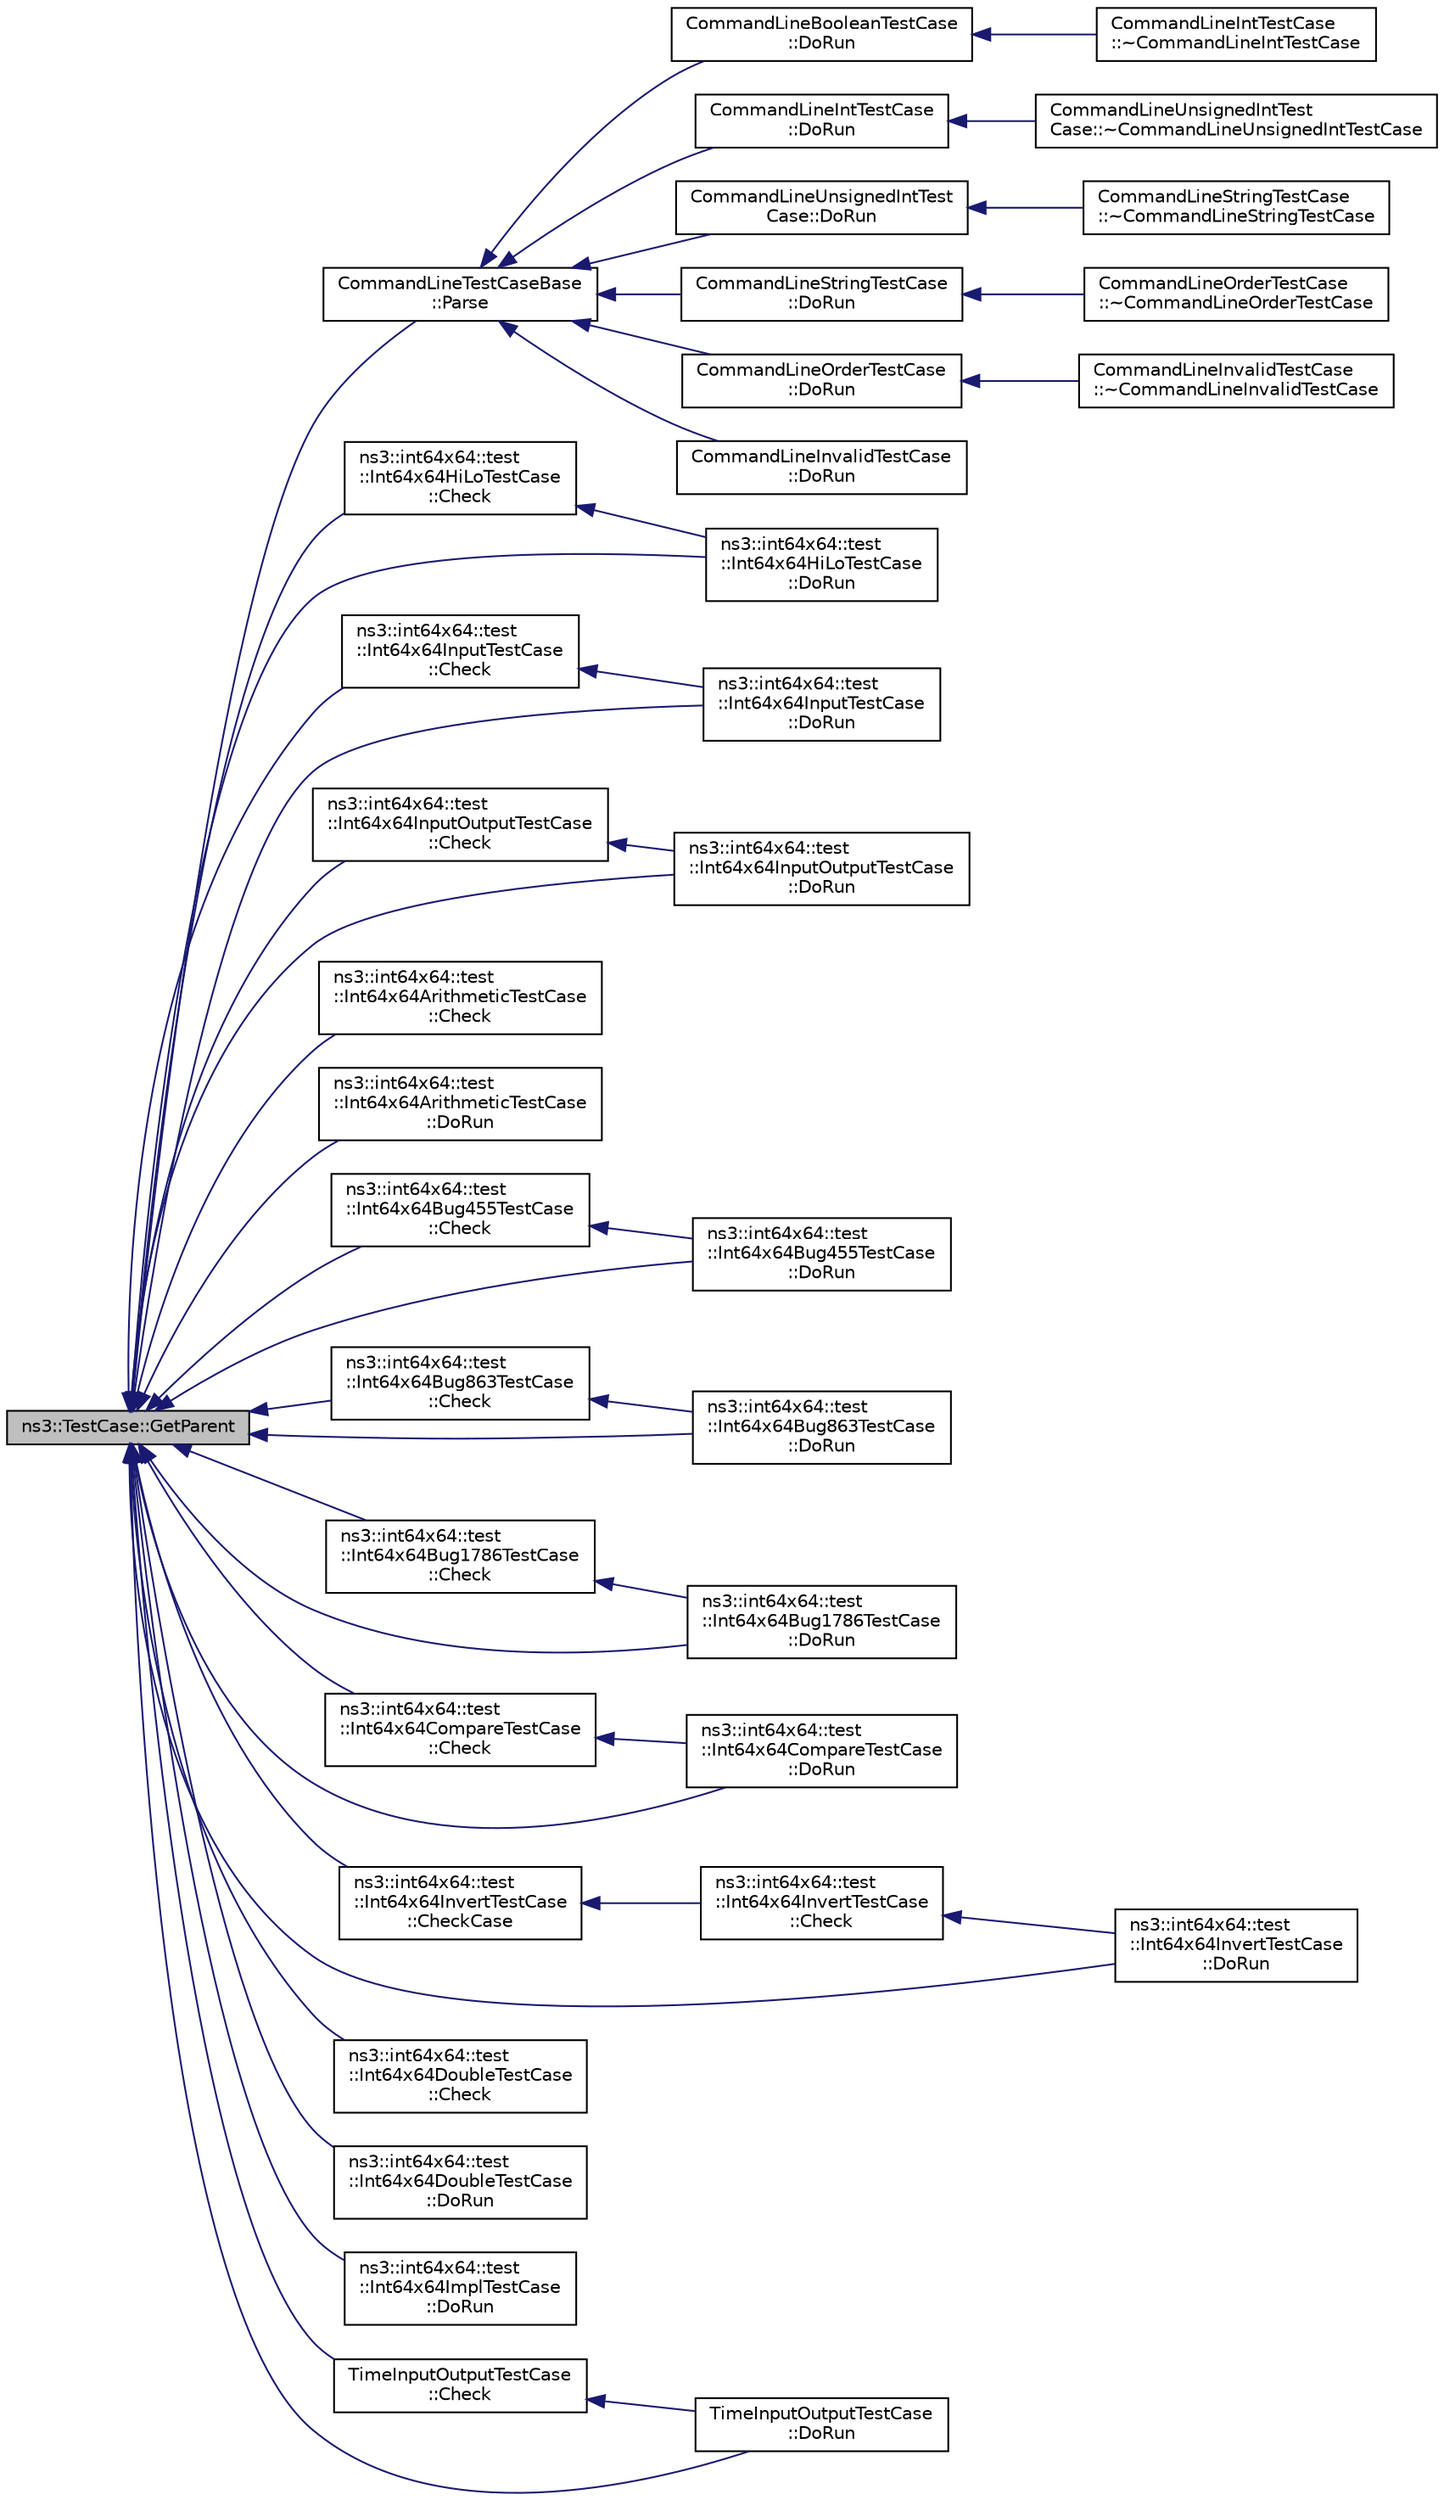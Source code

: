 digraph "ns3::TestCase::GetParent"
{
  edge [fontname="Helvetica",fontsize="10",labelfontname="Helvetica",labelfontsize="10"];
  node [fontname="Helvetica",fontsize="10",shape=record];
  rankdir="LR";
  Node1 [label="ns3::TestCase::GetParent",height=0.2,width=0.4,color="black", fillcolor="grey75", style="filled", fontcolor="black"];
  Node1 -> Node2 [dir="back",color="midnightblue",fontsize="10",style="solid"];
  Node2 [label="CommandLineTestCaseBase\l::Parse",height=0.2,width=0.4,color="black", fillcolor="white", style="filled",URL="$d6/db6/classCommandLineTestCaseBase.html#aa8bbc2d366637977fd21170282baaa0c"];
  Node2 -> Node3 [dir="back",color="midnightblue",fontsize="10",style="solid"];
  Node3 [label="CommandLineBooleanTestCase\l::DoRun",height=0.2,width=0.4,color="black", fillcolor="white", style="filled",URL="$de/de5/classCommandLineBooleanTestCase.html#a363366e3ebe9d0e64d13911508866f29"];
  Node3 -> Node4 [dir="back",color="midnightblue",fontsize="10",style="solid"];
  Node4 [label="CommandLineIntTestCase\l::~CommandLineIntTestCase",height=0.2,width=0.4,color="black", fillcolor="white", style="filled",URL="$d5/d6e/classCommandLineIntTestCase.html#af3b9432917268a29407f2c55e4794d87"];
  Node2 -> Node5 [dir="back",color="midnightblue",fontsize="10",style="solid"];
  Node5 [label="CommandLineIntTestCase\l::DoRun",height=0.2,width=0.4,color="black", fillcolor="white", style="filled",URL="$d5/d6e/classCommandLineIntTestCase.html#af3df43f16f961e471a638094a2465c8c"];
  Node5 -> Node6 [dir="back",color="midnightblue",fontsize="10",style="solid"];
  Node6 [label="CommandLineUnsignedIntTest\lCase::~CommandLineUnsignedIntTestCase",height=0.2,width=0.4,color="black", fillcolor="white", style="filled",URL="$d6/d14/classCommandLineUnsignedIntTestCase.html#a7b023893e0e9b609fecc0a0401839679"];
  Node2 -> Node7 [dir="back",color="midnightblue",fontsize="10",style="solid"];
  Node7 [label="CommandLineUnsignedIntTest\lCase::DoRun",height=0.2,width=0.4,color="black", fillcolor="white", style="filled",URL="$d6/d14/classCommandLineUnsignedIntTestCase.html#aa8db209759d5df79d6955b2e68006865"];
  Node7 -> Node8 [dir="back",color="midnightblue",fontsize="10",style="solid"];
  Node8 [label="CommandLineStringTestCase\l::~CommandLineStringTestCase",height=0.2,width=0.4,color="black", fillcolor="white", style="filled",URL="$dd/db4/classCommandLineStringTestCase.html#a7f5dfd9dba2c44c9190d559b4300cf0d"];
  Node2 -> Node9 [dir="back",color="midnightblue",fontsize="10",style="solid"];
  Node9 [label="CommandLineStringTestCase\l::DoRun",height=0.2,width=0.4,color="black", fillcolor="white", style="filled",URL="$dd/db4/classCommandLineStringTestCase.html#a1e1884d2d92e33425b28c503f4a495a8"];
  Node9 -> Node10 [dir="back",color="midnightblue",fontsize="10",style="solid"];
  Node10 [label="CommandLineOrderTestCase\l::~CommandLineOrderTestCase",height=0.2,width=0.4,color="black", fillcolor="white", style="filled",URL="$d3/dba/classCommandLineOrderTestCase.html#a321043a02516ae468fbc61bc138840ec"];
  Node2 -> Node11 [dir="back",color="midnightblue",fontsize="10",style="solid"];
  Node11 [label="CommandLineOrderTestCase\l::DoRun",height=0.2,width=0.4,color="black", fillcolor="white", style="filled",URL="$d3/dba/classCommandLineOrderTestCase.html#a4a367b89b87425d6c459c01730987523"];
  Node11 -> Node12 [dir="back",color="midnightblue",fontsize="10",style="solid"];
  Node12 [label="CommandLineInvalidTestCase\l::~CommandLineInvalidTestCase",height=0.2,width=0.4,color="black", fillcolor="white", style="filled",URL="$d6/d76/classCommandLineInvalidTestCase.html#a221fb678144e817ee4032d1167a90df8"];
  Node2 -> Node13 [dir="back",color="midnightblue",fontsize="10",style="solid"];
  Node13 [label="CommandLineInvalidTestCase\l::DoRun",height=0.2,width=0.4,color="black", fillcolor="white", style="filled",URL="$d6/d76/classCommandLineInvalidTestCase.html#aef2670fed09593732b8169290ac05897"];
  Node1 -> Node14 [dir="back",color="midnightblue",fontsize="10",style="solid"];
  Node14 [label="ns3::int64x64::test\l::Int64x64HiLoTestCase\l::Check",height=0.2,width=0.4,color="black", fillcolor="white", style="filled",URL="$d2/d26/classns3_1_1int64x64_1_1test_1_1Int64x64HiLoTestCase.html#a9490df4c4737e15e7c7dac4dcadbeec9"];
  Node14 -> Node15 [dir="back",color="midnightblue",fontsize="10",style="solid"];
  Node15 [label="ns3::int64x64::test\l::Int64x64HiLoTestCase\l::DoRun",height=0.2,width=0.4,color="black", fillcolor="white", style="filled",URL="$d2/d26/classns3_1_1int64x64_1_1test_1_1Int64x64HiLoTestCase.html#a39b6f96a84d930273d8b491a167ce103",tooltip="Implementation to actually run this TestCase. "];
  Node1 -> Node15 [dir="back",color="midnightblue",fontsize="10",style="solid"];
  Node1 -> Node16 [dir="back",color="midnightblue",fontsize="10",style="solid"];
  Node16 [label="ns3::int64x64::test\l::Int64x64InputTestCase\l::Check",height=0.2,width=0.4,color="black", fillcolor="white", style="filled",URL="$d4/d4e/classns3_1_1int64x64_1_1test_1_1Int64x64InputTestCase.html#ae31646824694557747bd32f1a0e9b818"];
  Node16 -> Node17 [dir="back",color="midnightblue",fontsize="10",style="solid"];
  Node17 [label="ns3::int64x64::test\l::Int64x64InputTestCase\l::DoRun",height=0.2,width=0.4,color="black", fillcolor="white", style="filled",URL="$d4/d4e/classns3_1_1int64x64_1_1test_1_1Int64x64InputTestCase.html#a8f787a9fb69c16f27547e00521fd541c",tooltip="Implementation to actually run this TestCase. "];
  Node1 -> Node17 [dir="back",color="midnightblue",fontsize="10",style="solid"];
  Node1 -> Node18 [dir="back",color="midnightblue",fontsize="10",style="solid"];
  Node18 [label="ns3::int64x64::test\l::Int64x64InputOutputTestCase\l::Check",height=0.2,width=0.4,color="black", fillcolor="white", style="filled",URL="$dd/d57/classns3_1_1int64x64_1_1test_1_1Int64x64InputOutputTestCase.html#a6f7e206318aaae2804084d97e2c1676a"];
  Node18 -> Node19 [dir="back",color="midnightblue",fontsize="10",style="solid"];
  Node19 [label="ns3::int64x64::test\l::Int64x64InputOutputTestCase\l::DoRun",height=0.2,width=0.4,color="black", fillcolor="white", style="filled",URL="$dd/d57/classns3_1_1int64x64_1_1test_1_1Int64x64InputOutputTestCase.html#a8b8c0fdc37141bd0bd56b4de97baecb9",tooltip="Implementation to actually run this TestCase. "];
  Node1 -> Node19 [dir="back",color="midnightblue",fontsize="10",style="solid"];
  Node1 -> Node20 [dir="back",color="midnightblue",fontsize="10",style="solid"];
  Node20 [label="ns3::int64x64::test\l::Int64x64ArithmeticTestCase\l::Check",height=0.2,width=0.4,color="black", fillcolor="white", style="filled",URL="$d9/dea/classns3_1_1int64x64_1_1test_1_1Int64x64ArithmeticTestCase.html#ac8ded5c10f35f51bf9e6a33ed9f34200"];
  Node1 -> Node21 [dir="back",color="midnightblue",fontsize="10",style="solid"];
  Node21 [label="ns3::int64x64::test\l::Int64x64ArithmeticTestCase\l::DoRun",height=0.2,width=0.4,color="black", fillcolor="white", style="filled",URL="$d9/dea/classns3_1_1int64x64_1_1test_1_1Int64x64ArithmeticTestCase.html#accf4174c2c478a41ad69700d3cc95de4",tooltip="Implementation to actually run this TestCase. "];
  Node1 -> Node22 [dir="back",color="midnightblue",fontsize="10",style="solid"];
  Node22 [label="ns3::int64x64::test\l::Int64x64Bug455TestCase\l::Check",height=0.2,width=0.4,color="black", fillcolor="white", style="filled",URL="$de/df3/classns3_1_1int64x64_1_1test_1_1Int64x64Bug455TestCase.html#a2f804771e031d459c8bd61645b347b13"];
  Node22 -> Node23 [dir="back",color="midnightblue",fontsize="10",style="solid"];
  Node23 [label="ns3::int64x64::test\l::Int64x64Bug455TestCase\l::DoRun",height=0.2,width=0.4,color="black", fillcolor="white", style="filled",URL="$de/df3/classns3_1_1int64x64_1_1test_1_1Int64x64Bug455TestCase.html#ad58c334e30b45c767a0f3fa44433335c",tooltip="Implementation to actually run this TestCase. "];
  Node1 -> Node23 [dir="back",color="midnightblue",fontsize="10",style="solid"];
  Node1 -> Node24 [dir="back",color="midnightblue",fontsize="10",style="solid"];
  Node24 [label="ns3::int64x64::test\l::Int64x64Bug863TestCase\l::Check",height=0.2,width=0.4,color="black", fillcolor="white", style="filled",URL="$d3/da4/classns3_1_1int64x64_1_1test_1_1Int64x64Bug863TestCase.html#a46ed5833f706bb28868ccae327b9ea32"];
  Node24 -> Node25 [dir="back",color="midnightblue",fontsize="10",style="solid"];
  Node25 [label="ns3::int64x64::test\l::Int64x64Bug863TestCase\l::DoRun",height=0.2,width=0.4,color="black", fillcolor="white", style="filled",URL="$d3/da4/classns3_1_1int64x64_1_1test_1_1Int64x64Bug863TestCase.html#a73cd9a88bacf4d168f7f0758ce93bbd8",tooltip="Implementation to actually run this TestCase. "];
  Node1 -> Node25 [dir="back",color="midnightblue",fontsize="10",style="solid"];
  Node1 -> Node26 [dir="back",color="midnightblue",fontsize="10",style="solid"];
  Node26 [label="ns3::int64x64::test\l::Int64x64Bug1786TestCase\l::Check",height=0.2,width=0.4,color="black", fillcolor="white", style="filled",URL="$d0/d35/classns3_1_1int64x64_1_1test_1_1Int64x64Bug1786TestCase.html#aa4b4b833335ea1266a4f7f5f0e314b5b"];
  Node26 -> Node27 [dir="back",color="midnightblue",fontsize="10",style="solid"];
  Node27 [label="ns3::int64x64::test\l::Int64x64Bug1786TestCase\l::DoRun",height=0.2,width=0.4,color="black", fillcolor="white", style="filled",URL="$d0/d35/classns3_1_1int64x64_1_1test_1_1Int64x64Bug1786TestCase.html#ad809fe2f4356ebcb13f7205dfd2200b7",tooltip="Implementation to actually run this TestCase. "];
  Node1 -> Node27 [dir="back",color="midnightblue",fontsize="10",style="solid"];
  Node1 -> Node28 [dir="back",color="midnightblue",fontsize="10",style="solid"];
  Node28 [label="ns3::int64x64::test\l::Int64x64CompareTestCase\l::Check",height=0.2,width=0.4,color="black", fillcolor="white", style="filled",URL="$d4/df3/classns3_1_1int64x64_1_1test_1_1Int64x64CompareTestCase.html#adde7573d4b2bbb64e0cc93c09ca24840"];
  Node28 -> Node29 [dir="back",color="midnightblue",fontsize="10",style="solid"];
  Node29 [label="ns3::int64x64::test\l::Int64x64CompareTestCase\l::DoRun",height=0.2,width=0.4,color="black", fillcolor="white", style="filled",URL="$d4/df3/classns3_1_1int64x64_1_1test_1_1Int64x64CompareTestCase.html#ae647f046eb96ce2cf99b235b0620b676",tooltip="Implementation to actually run this TestCase. "];
  Node1 -> Node29 [dir="back",color="midnightblue",fontsize="10",style="solid"];
  Node1 -> Node30 [dir="back",color="midnightblue",fontsize="10",style="solid"];
  Node30 [label="ns3::int64x64::test\l::Int64x64InvertTestCase\l::CheckCase",height=0.2,width=0.4,color="black", fillcolor="white", style="filled",URL="$d2/d1f/classns3_1_1int64x64_1_1test_1_1Int64x64InvertTestCase.html#a098f4f701e9c430489ef2c9fa59eb843"];
  Node30 -> Node31 [dir="back",color="midnightblue",fontsize="10",style="solid"];
  Node31 [label="ns3::int64x64::test\l::Int64x64InvertTestCase\l::Check",height=0.2,width=0.4,color="black", fillcolor="white", style="filled",URL="$d2/d1f/classns3_1_1int64x64_1_1test_1_1Int64x64InvertTestCase.html#ae32039c08b1c09f57e3c3f428ca180fb"];
  Node31 -> Node32 [dir="back",color="midnightblue",fontsize="10",style="solid"];
  Node32 [label="ns3::int64x64::test\l::Int64x64InvertTestCase\l::DoRun",height=0.2,width=0.4,color="black", fillcolor="white", style="filled",URL="$d2/d1f/classns3_1_1int64x64_1_1test_1_1Int64x64InvertTestCase.html#a57168b2bc7cf7946c6d45fb5ebd597a9",tooltip="Implementation to actually run this TestCase. "];
  Node1 -> Node32 [dir="back",color="midnightblue",fontsize="10",style="solid"];
  Node1 -> Node33 [dir="back",color="midnightblue",fontsize="10",style="solid"];
  Node33 [label="ns3::int64x64::test\l::Int64x64DoubleTestCase\l::Check",height=0.2,width=0.4,color="black", fillcolor="white", style="filled",URL="$d6/d5f/classns3_1_1int64x64_1_1test_1_1Int64x64DoubleTestCase.html#a5b790445b6ab0d238e3a2d28c7f0cd37"];
  Node1 -> Node34 [dir="back",color="midnightblue",fontsize="10",style="solid"];
  Node34 [label="ns3::int64x64::test\l::Int64x64DoubleTestCase\l::DoRun",height=0.2,width=0.4,color="black", fillcolor="white", style="filled",URL="$d6/d5f/classns3_1_1int64x64_1_1test_1_1Int64x64DoubleTestCase.html#a7f3d7d8fc5b7dc136a0029444f588414",tooltip="Implementation to actually run this TestCase. "];
  Node1 -> Node35 [dir="back",color="midnightblue",fontsize="10",style="solid"];
  Node35 [label="ns3::int64x64::test\l::Int64x64ImplTestCase\l::DoRun",height=0.2,width=0.4,color="black", fillcolor="white", style="filled",URL="$d6/db8/classns3_1_1int64x64_1_1test_1_1Int64x64ImplTestCase.html#a82e8afadc99788795f2cf093d68b22ee",tooltip="Implementation to actually run this TestCase. "];
  Node1 -> Node36 [dir="back",color="midnightblue",fontsize="10",style="solid"];
  Node36 [label="TimeInputOutputTestCase\l::Check",height=0.2,width=0.4,color="black", fillcolor="white", style="filled",URL="$d4/dce/classTimeInputOutputTestCase.html#aff6cea5470a7596d9a7db0eef03592f3"];
  Node36 -> Node37 [dir="back",color="midnightblue",fontsize="10",style="solid"];
  Node37 [label="TimeInputOutputTestCase\l::DoRun",height=0.2,width=0.4,color="black", fillcolor="white", style="filled",URL="$d4/dce/classTimeInputOutputTestCase.html#aed755cb09172197ef1a3ebe096c864db",tooltip="Implementation to actually run this TestCase. "];
  Node1 -> Node37 [dir="back",color="midnightblue",fontsize="10",style="solid"];
}
